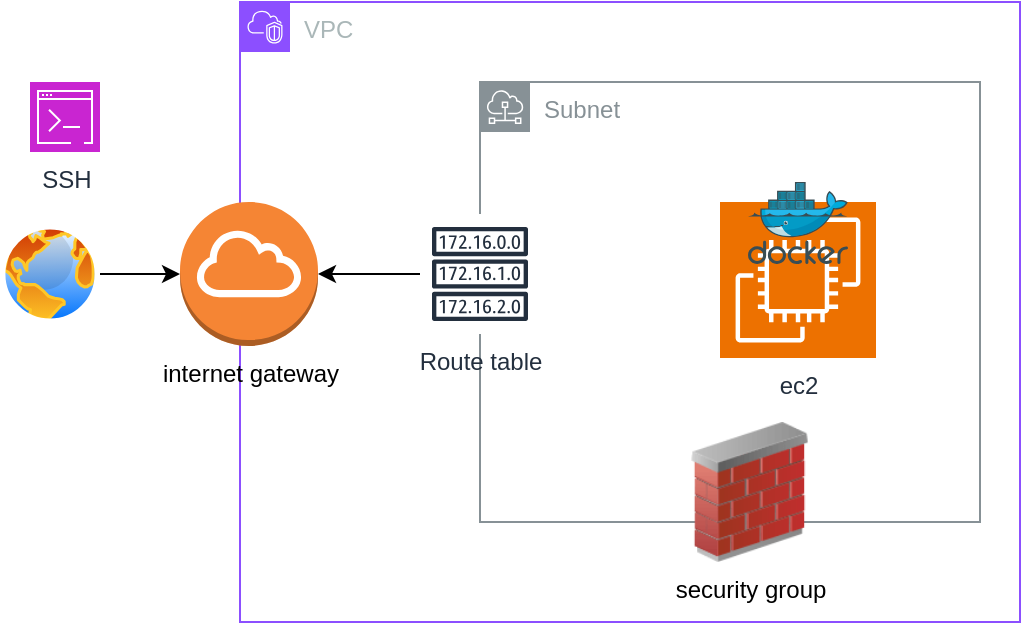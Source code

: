 <mxfile version="24.7.17">
  <diagram name="Page-1" id="BwMfgs_-d6vZUc7iPFKE">
    <mxGraphModel dx="523" dy="807" grid="1" gridSize="10" guides="1" tooltips="1" connect="1" arrows="1" fold="1" page="1" pageScale="1" pageWidth="1100" pageHeight="850" math="0" shadow="0">
      <root>
        <mxCell id="0" />
        <mxCell id="1" parent="0" />
        <mxCell id="XrkgrjcmxADqX4vBLYZb-1" value="VPC" style="points=[[0,0],[0.25,0],[0.5,0],[0.75,0],[1,0],[1,0.25],[1,0.5],[1,0.75],[1,1],[0.75,1],[0.5,1],[0.25,1],[0,1],[0,0.75],[0,0.5],[0,0.25]];outlineConnect=0;gradientColor=none;html=1;whiteSpace=wrap;fontSize=12;fontStyle=0;container=1;pointerEvents=0;collapsible=0;recursiveResize=0;shape=mxgraph.aws4.group;grIcon=mxgraph.aws4.group_vpc2;strokeColor=#8C4FFF;fillColor=none;verticalAlign=top;align=left;spacingLeft=30;fontColor=#AAB7B8;dashed=0;" vertex="1" parent="1">
          <mxGeometry x="130" y="160" width="390" height="310" as="geometry" />
        </mxCell>
        <mxCell id="XrkgrjcmxADqX4vBLYZb-2" value="Subnet" style="sketch=0;outlineConnect=0;gradientColor=none;html=1;whiteSpace=wrap;fontSize=12;fontStyle=0;shape=mxgraph.aws4.group;grIcon=mxgraph.aws4.group_subnet;strokeColor=#879196;fillColor=none;verticalAlign=top;align=left;spacingLeft=30;fontColor=#879196;dashed=0;" vertex="1" parent="XrkgrjcmxADqX4vBLYZb-1">
          <mxGeometry x="120" y="40" width="250" height="220" as="geometry" />
        </mxCell>
        <mxCell id="XrkgrjcmxADqX4vBLYZb-4" value="ec2" style="sketch=0;points=[[0,0,0],[0.25,0,0],[0.5,0,0],[0.75,0,0],[1,0,0],[0,1,0],[0.25,1,0],[0.5,1,0],[0.75,1,0],[1,1,0],[0,0.25,0],[0,0.5,0],[0,0.75,0],[1,0.25,0],[1,0.5,0],[1,0.75,0]];outlineConnect=0;fontColor=#232F3E;fillColor=#ED7100;strokeColor=#ffffff;dashed=0;verticalLabelPosition=bottom;verticalAlign=top;align=center;html=1;fontSize=12;fontStyle=0;aspect=fixed;shape=mxgraph.aws4.resourceIcon;resIcon=mxgraph.aws4.ec2;" vertex="1" parent="XrkgrjcmxADqX4vBLYZb-1">
          <mxGeometry x="240" y="100" width="78" height="78" as="geometry" />
        </mxCell>
        <mxCell id="XrkgrjcmxADqX4vBLYZb-5" value="Route table" style="sketch=0;outlineConnect=0;fontColor=#232F3E;gradientColor=none;strokeColor=#232F3E;fillColor=#ffffff;dashed=0;verticalLabelPosition=bottom;verticalAlign=top;align=center;html=1;fontSize=12;fontStyle=0;aspect=fixed;shape=mxgraph.aws4.resourceIcon;resIcon=mxgraph.aws4.route_table;" vertex="1" parent="XrkgrjcmxADqX4vBLYZb-1">
          <mxGeometry x="90" y="106" width="60" height="60" as="geometry" />
        </mxCell>
        <mxCell id="XrkgrjcmxADqX4vBLYZb-6" value="internet gateway" style="outlineConnect=0;dashed=0;verticalLabelPosition=bottom;verticalAlign=top;align=center;html=1;shape=mxgraph.aws3.internet_gateway;fillColor=#F58534;gradientColor=none;" vertex="1" parent="XrkgrjcmxADqX4vBLYZb-1">
          <mxGeometry x="-30" y="100" width="69" height="72" as="geometry" />
        </mxCell>
        <mxCell id="XrkgrjcmxADqX4vBLYZb-7" style="edgeStyle=orthogonalEdgeStyle;rounded=0;orthogonalLoop=1;jettySize=auto;html=1;entryX=1;entryY=0.5;entryDx=0;entryDy=0;entryPerimeter=0;" edge="1" parent="XrkgrjcmxADqX4vBLYZb-1" source="XrkgrjcmxADqX4vBLYZb-5" target="XrkgrjcmxADqX4vBLYZb-6">
          <mxGeometry relative="1" as="geometry" />
        </mxCell>
        <mxCell id="XrkgrjcmxADqX4vBLYZb-10" value="security group" style="image;html=1;image=img/lib/clip_art/networking/Firewall_02_128x128.png" vertex="1" parent="XrkgrjcmxADqX4vBLYZb-1">
          <mxGeometry x="220" y="210" width="70" height="70" as="geometry" />
        </mxCell>
        <mxCell id="XrkgrjcmxADqX4vBLYZb-12" value="" style="image;sketch=0;aspect=fixed;html=1;points=[];align=center;fontSize=12;image=img/lib/mscae/Docker.svg;" vertex="1" parent="XrkgrjcmxADqX4vBLYZb-1">
          <mxGeometry x="254" y="90" width="50" height="41" as="geometry" />
        </mxCell>
        <mxCell id="XrkgrjcmxADqX4vBLYZb-9" value="" style="edgeStyle=orthogonalEdgeStyle;rounded=0;orthogonalLoop=1;jettySize=auto;html=1;" edge="1" parent="1" source="XrkgrjcmxADqX4vBLYZb-8" target="XrkgrjcmxADqX4vBLYZb-6">
          <mxGeometry relative="1" as="geometry" />
        </mxCell>
        <mxCell id="XrkgrjcmxADqX4vBLYZb-8" value="" style="image;aspect=fixed;perimeter=ellipsePerimeter;html=1;align=center;shadow=0;dashed=0;spacingTop=3;image=img/lib/active_directory/internet_globe.svg;" vertex="1" parent="1">
          <mxGeometry x="10" y="271" width="50" height="50" as="geometry" />
        </mxCell>
        <mxCell id="XrkgrjcmxADqX4vBLYZb-11" value="SSH" style="sketch=0;points=[[0,0,0],[0.25,0,0],[0.5,0,0],[0.75,0,0],[1,0,0],[0,1,0],[0.25,1,0],[0.5,1,0],[0.75,1,0],[1,1,0],[0,0.25,0],[0,0.5,0],[0,0.75,0],[1,0.25,0],[1,0.5,0],[1,0.75,0]];outlineConnect=0;fontColor=#232F3E;fillColor=#C925D1;strokeColor=#ffffff;dashed=0;verticalLabelPosition=bottom;verticalAlign=top;align=center;html=1;fontSize=12;fontStyle=0;aspect=fixed;shape=mxgraph.aws4.resourceIcon;resIcon=mxgraph.aws4.command_line_interface;" vertex="1" parent="1">
          <mxGeometry x="25" y="200" width="35" height="35" as="geometry" />
        </mxCell>
      </root>
    </mxGraphModel>
  </diagram>
</mxfile>
